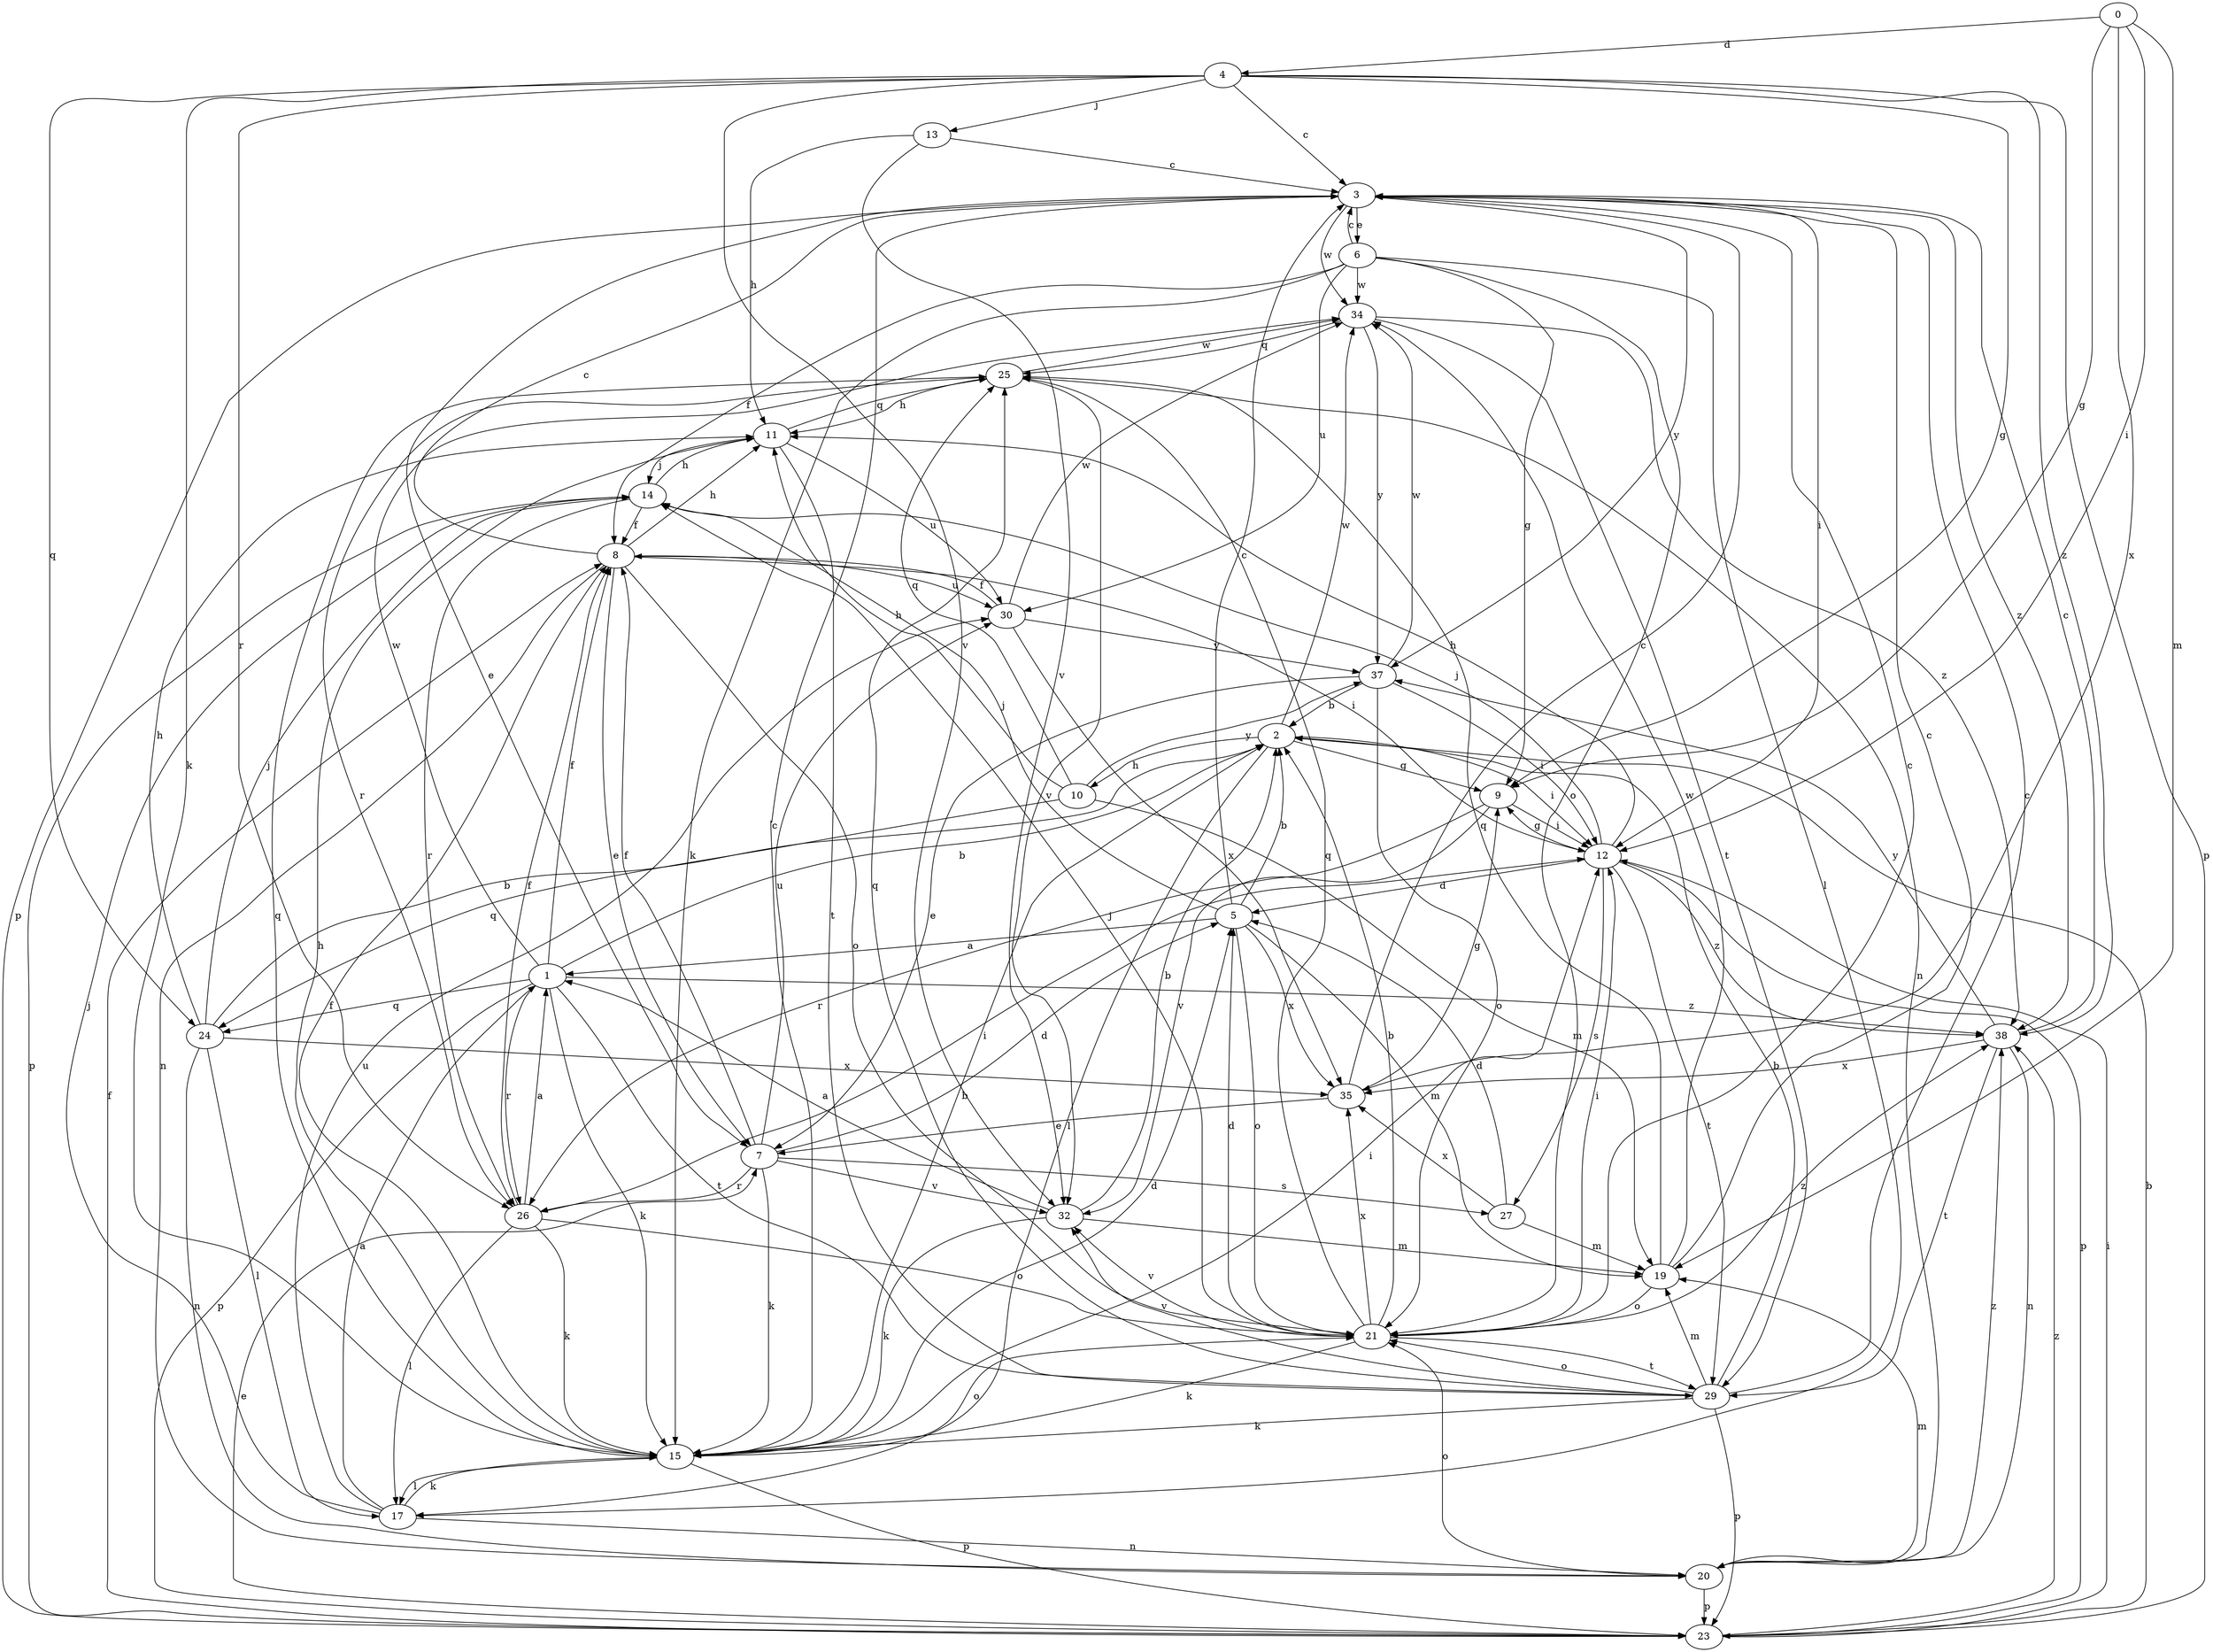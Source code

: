 strict digraph  {
0;
1;
2;
3;
4;
5;
6;
7;
8;
9;
10;
11;
12;
13;
14;
15;
17;
19;
20;
21;
23;
24;
25;
26;
27;
29;
30;
32;
34;
35;
37;
38;
0 -> 4  [label=d];
0 -> 9  [label=g];
0 -> 12  [label=i];
0 -> 19  [label=m];
0 -> 35  [label=x];
1 -> 2  [label=b];
1 -> 8  [label=f];
1 -> 15  [label=k];
1 -> 23  [label=p];
1 -> 24  [label=q];
1 -> 26  [label=r];
1 -> 29  [label=t];
1 -> 34  [label=w];
1 -> 38  [label=z];
2 -> 9  [label=g];
2 -> 10  [label=h];
2 -> 12  [label=i];
2 -> 17  [label=l];
2 -> 34  [label=w];
3 -> 6  [label=e];
3 -> 7  [label=e];
3 -> 12  [label=i];
3 -> 23  [label=p];
3 -> 34  [label=w];
3 -> 37  [label=y];
3 -> 38  [label=z];
4 -> 3  [label=c];
4 -> 9  [label=g];
4 -> 13  [label=j];
4 -> 15  [label=k];
4 -> 23  [label=p];
4 -> 24  [label=q];
4 -> 26  [label=r];
4 -> 32  [label=v];
4 -> 38  [label=z];
5 -> 1  [label=a];
5 -> 2  [label=b];
5 -> 3  [label=c];
5 -> 14  [label=j];
5 -> 19  [label=m];
5 -> 21  [label=o];
5 -> 35  [label=x];
6 -> 3  [label=c];
6 -> 8  [label=f];
6 -> 9  [label=g];
6 -> 15  [label=k];
6 -> 17  [label=l];
6 -> 21  [label=o];
6 -> 30  [label=u];
6 -> 34  [label=w];
7 -> 5  [label=d];
7 -> 8  [label=f];
7 -> 15  [label=k];
7 -> 26  [label=r];
7 -> 27  [label=s];
7 -> 30  [label=u];
7 -> 32  [label=v];
8 -> 3  [label=c];
8 -> 7  [label=e];
8 -> 11  [label=h];
8 -> 12  [label=i];
8 -> 20  [label=n];
8 -> 21  [label=o];
8 -> 30  [label=u];
9 -> 12  [label=i];
9 -> 26  [label=r];
9 -> 32  [label=v];
10 -> 11  [label=h];
10 -> 19  [label=m];
10 -> 24  [label=q];
10 -> 25  [label=q];
10 -> 37  [label=y];
11 -> 14  [label=j];
11 -> 25  [label=q];
11 -> 29  [label=t];
11 -> 30  [label=u];
12 -> 5  [label=d];
12 -> 9  [label=g];
12 -> 11  [label=h];
12 -> 14  [label=j];
12 -> 23  [label=p];
12 -> 27  [label=s];
12 -> 29  [label=t];
12 -> 38  [label=z];
13 -> 3  [label=c];
13 -> 11  [label=h];
13 -> 32  [label=v];
14 -> 8  [label=f];
14 -> 11  [label=h];
14 -> 23  [label=p];
14 -> 26  [label=r];
15 -> 2  [label=b];
15 -> 3  [label=c];
15 -> 5  [label=d];
15 -> 8  [label=f];
15 -> 11  [label=h];
15 -> 12  [label=i];
15 -> 17  [label=l];
15 -> 21  [label=o];
15 -> 23  [label=p];
15 -> 25  [label=q];
17 -> 1  [label=a];
17 -> 14  [label=j];
17 -> 15  [label=k];
17 -> 20  [label=n];
17 -> 30  [label=u];
19 -> 3  [label=c];
19 -> 21  [label=o];
19 -> 25  [label=q];
19 -> 34  [label=w];
20 -> 19  [label=m];
20 -> 21  [label=o];
20 -> 23  [label=p];
20 -> 38  [label=z];
21 -> 2  [label=b];
21 -> 3  [label=c];
21 -> 5  [label=d];
21 -> 12  [label=i];
21 -> 14  [label=j];
21 -> 15  [label=k];
21 -> 25  [label=q];
21 -> 29  [label=t];
21 -> 32  [label=v];
21 -> 35  [label=x];
21 -> 38  [label=z];
23 -> 2  [label=b];
23 -> 7  [label=e];
23 -> 8  [label=f];
23 -> 12  [label=i];
23 -> 38  [label=z];
24 -> 2  [label=b];
24 -> 11  [label=h];
24 -> 14  [label=j];
24 -> 17  [label=l];
24 -> 20  [label=n];
24 -> 35  [label=x];
25 -> 11  [label=h];
25 -> 20  [label=n];
25 -> 26  [label=r];
25 -> 32  [label=v];
25 -> 34  [label=w];
26 -> 1  [label=a];
26 -> 8  [label=f];
26 -> 12  [label=i];
26 -> 15  [label=k];
26 -> 17  [label=l];
26 -> 21  [label=o];
27 -> 5  [label=d];
27 -> 19  [label=m];
27 -> 35  [label=x];
29 -> 2  [label=b];
29 -> 3  [label=c];
29 -> 15  [label=k];
29 -> 19  [label=m];
29 -> 21  [label=o];
29 -> 23  [label=p];
29 -> 25  [label=q];
29 -> 32  [label=v];
30 -> 8  [label=f];
30 -> 34  [label=w];
30 -> 35  [label=x];
30 -> 37  [label=y];
32 -> 1  [label=a];
32 -> 2  [label=b];
32 -> 15  [label=k];
32 -> 19  [label=m];
34 -> 25  [label=q];
34 -> 29  [label=t];
34 -> 37  [label=y];
34 -> 38  [label=z];
35 -> 3  [label=c];
35 -> 7  [label=e];
35 -> 9  [label=g];
37 -> 2  [label=b];
37 -> 7  [label=e];
37 -> 12  [label=i];
37 -> 21  [label=o];
37 -> 34  [label=w];
38 -> 3  [label=c];
38 -> 20  [label=n];
38 -> 29  [label=t];
38 -> 35  [label=x];
38 -> 37  [label=y];
}
